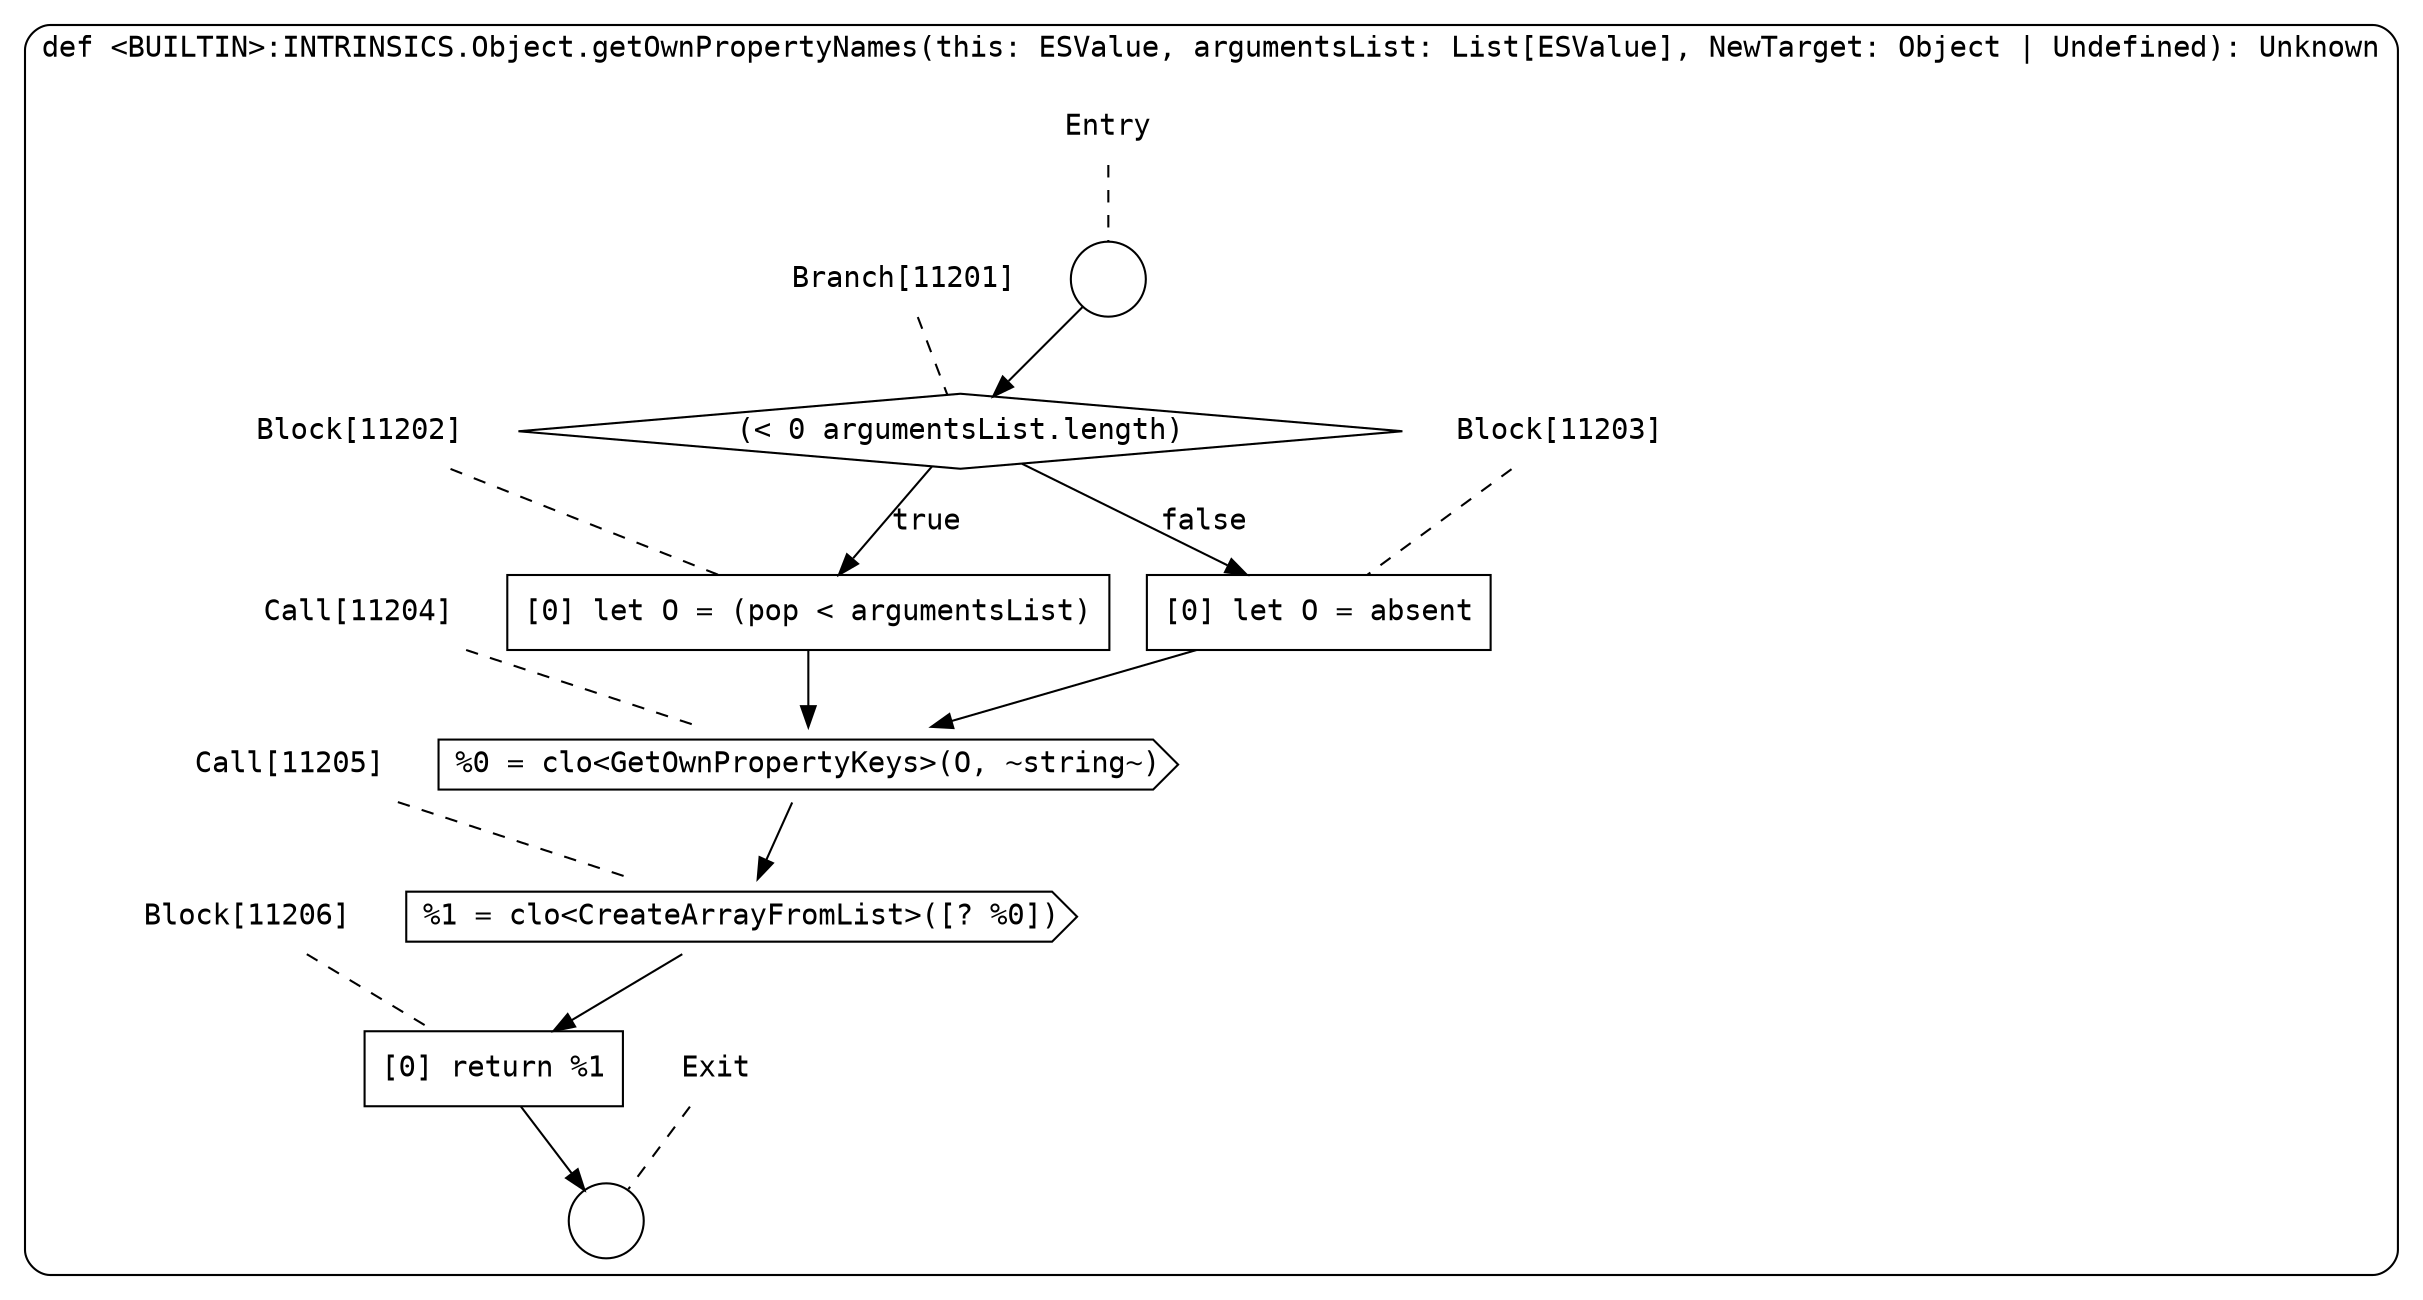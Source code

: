 digraph {
  graph [fontname = "Consolas"]
  node [fontname = "Consolas"]
  edge [fontname = "Consolas"]
  subgraph cluster2007 {
    label = "def <BUILTIN>:INTRINSICS.Object.getOwnPropertyNames(this: ESValue, argumentsList: List[ESValue], NewTarget: Object | Undefined): Unknown"
    style = rounded
    cluster2007_entry_name [shape=none, label=<<font color="black">Entry</font>>]
    cluster2007_entry_name -> cluster2007_entry [arrowhead=none, color="black", style=dashed]
    cluster2007_entry [shape=circle label=" " color="black" fillcolor="white" style=filled]
    cluster2007_entry -> node11201 [color="black"]
    cluster2007_exit_name [shape=none, label=<<font color="black">Exit</font>>]
    cluster2007_exit_name -> cluster2007_exit [arrowhead=none, color="black", style=dashed]
    cluster2007_exit [shape=circle label=" " color="black" fillcolor="white" style=filled]
    node11201_name [shape=none, label=<<font color="black">Branch[11201]</font>>]
    node11201_name -> node11201 [arrowhead=none, color="black", style=dashed]
    node11201 [shape=diamond, label=<<font color="black">(&lt; 0 argumentsList.length)</font>> color="black" fillcolor="white", style=filled]
    node11201 -> node11202 [label=<<font color="black">true</font>> color="black"]
    node11201 -> node11203 [label=<<font color="black">false</font>> color="black"]
    node11202_name [shape=none, label=<<font color="black">Block[11202]</font>>]
    node11202_name -> node11202 [arrowhead=none, color="black", style=dashed]
    node11202 [shape=box, label=<<font color="black">[0] let O = (pop &lt; argumentsList)<BR ALIGN="LEFT"/></font>> color="black" fillcolor="white", style=filled]
    node11202 -> node11204 [color="black"]
    node11203_name [shape=none, label=<<font color="black">Block[11203]</font>>]
    node11203_name -> node11203 [arrowhead=none, color="black", style=dashed]
    node11203 [shape=box, label=<<font color="black">[0] let O = absent<BR ALIGN="LEFT"/></font>> color="black" fillcolor="white", style=filled]
    node11203 -> node11204 [color="black"]
    node11204_name [shape=none, label=<<font color="black">Call[11204]</font>>]
    node11204_name -> node11204 [arrowhead=none, color="black", style=dashed]
    node11204 [shape=cds, label=<<font color="black">%0 = clo&lt;GetOwnPropertyKeys&gt;(O, ~string~)</font>> color="black" fillcolor="white", style=filled]
    node11204 -> node11205 [color="black"]
    node11205_name [shape=none, label=<<font color="black">Call[11205]</font>>]
    node11205_name -> node11205 [arrowhead=none, color="black", style=dashed]
    node11205 [shape=cds, label=<<font color="black">%1 = clo&lt;CreateArrayFromList&gt;([? %0])</font>> color="black" fillcolor="white", style=filled]
    node11205 -> node11206 [color="black"]
    node11206_name [shape=none, label=<<font color="black">Block[11206]</font>>]
    node11206_name -> node11206 [arrowhead=none, color="black", style=dashed]
    node11206 [shape=box, label=<<font color="black">[0] return %1<BR ALIGN="LEFT"/></font>> color="black" fillcolor="white", style=filled]
    node11206 -> cluster2007_exit [color="black"]
  }
}